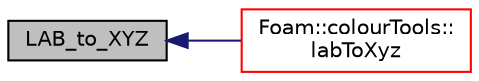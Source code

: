 digraph "LAB_to_XYZ"
{
  bgcolor="transparent";
  edge [fontname="Helvetica",fontsize="10",labelfontname="Helvetica",labelfontsize="10"];
  node [fontname="Helvetica",fontsize="10",shape=record];
  rankdir="LR";
  Node1 [label="LAB_to_XYZ",height=0.2,width=0.4,color="black", fillcolor="grey75", style="filled" fontcolor="black"];
  Node1 -> Node2 [dir="back",color="midnightblue",fontsize="10",style="solid",fontname="Helvetica"];
  Node2 [label="Foam::colourTools::\llabToXyz",height=0.2,width=0.4,color="red",URL="$namespaceFoam_1_1colourTools.html#ab7ccf9be3dbeb6743863c3d7cc1d998c",tooltip="Convert LAB to XYZ. "];
}
